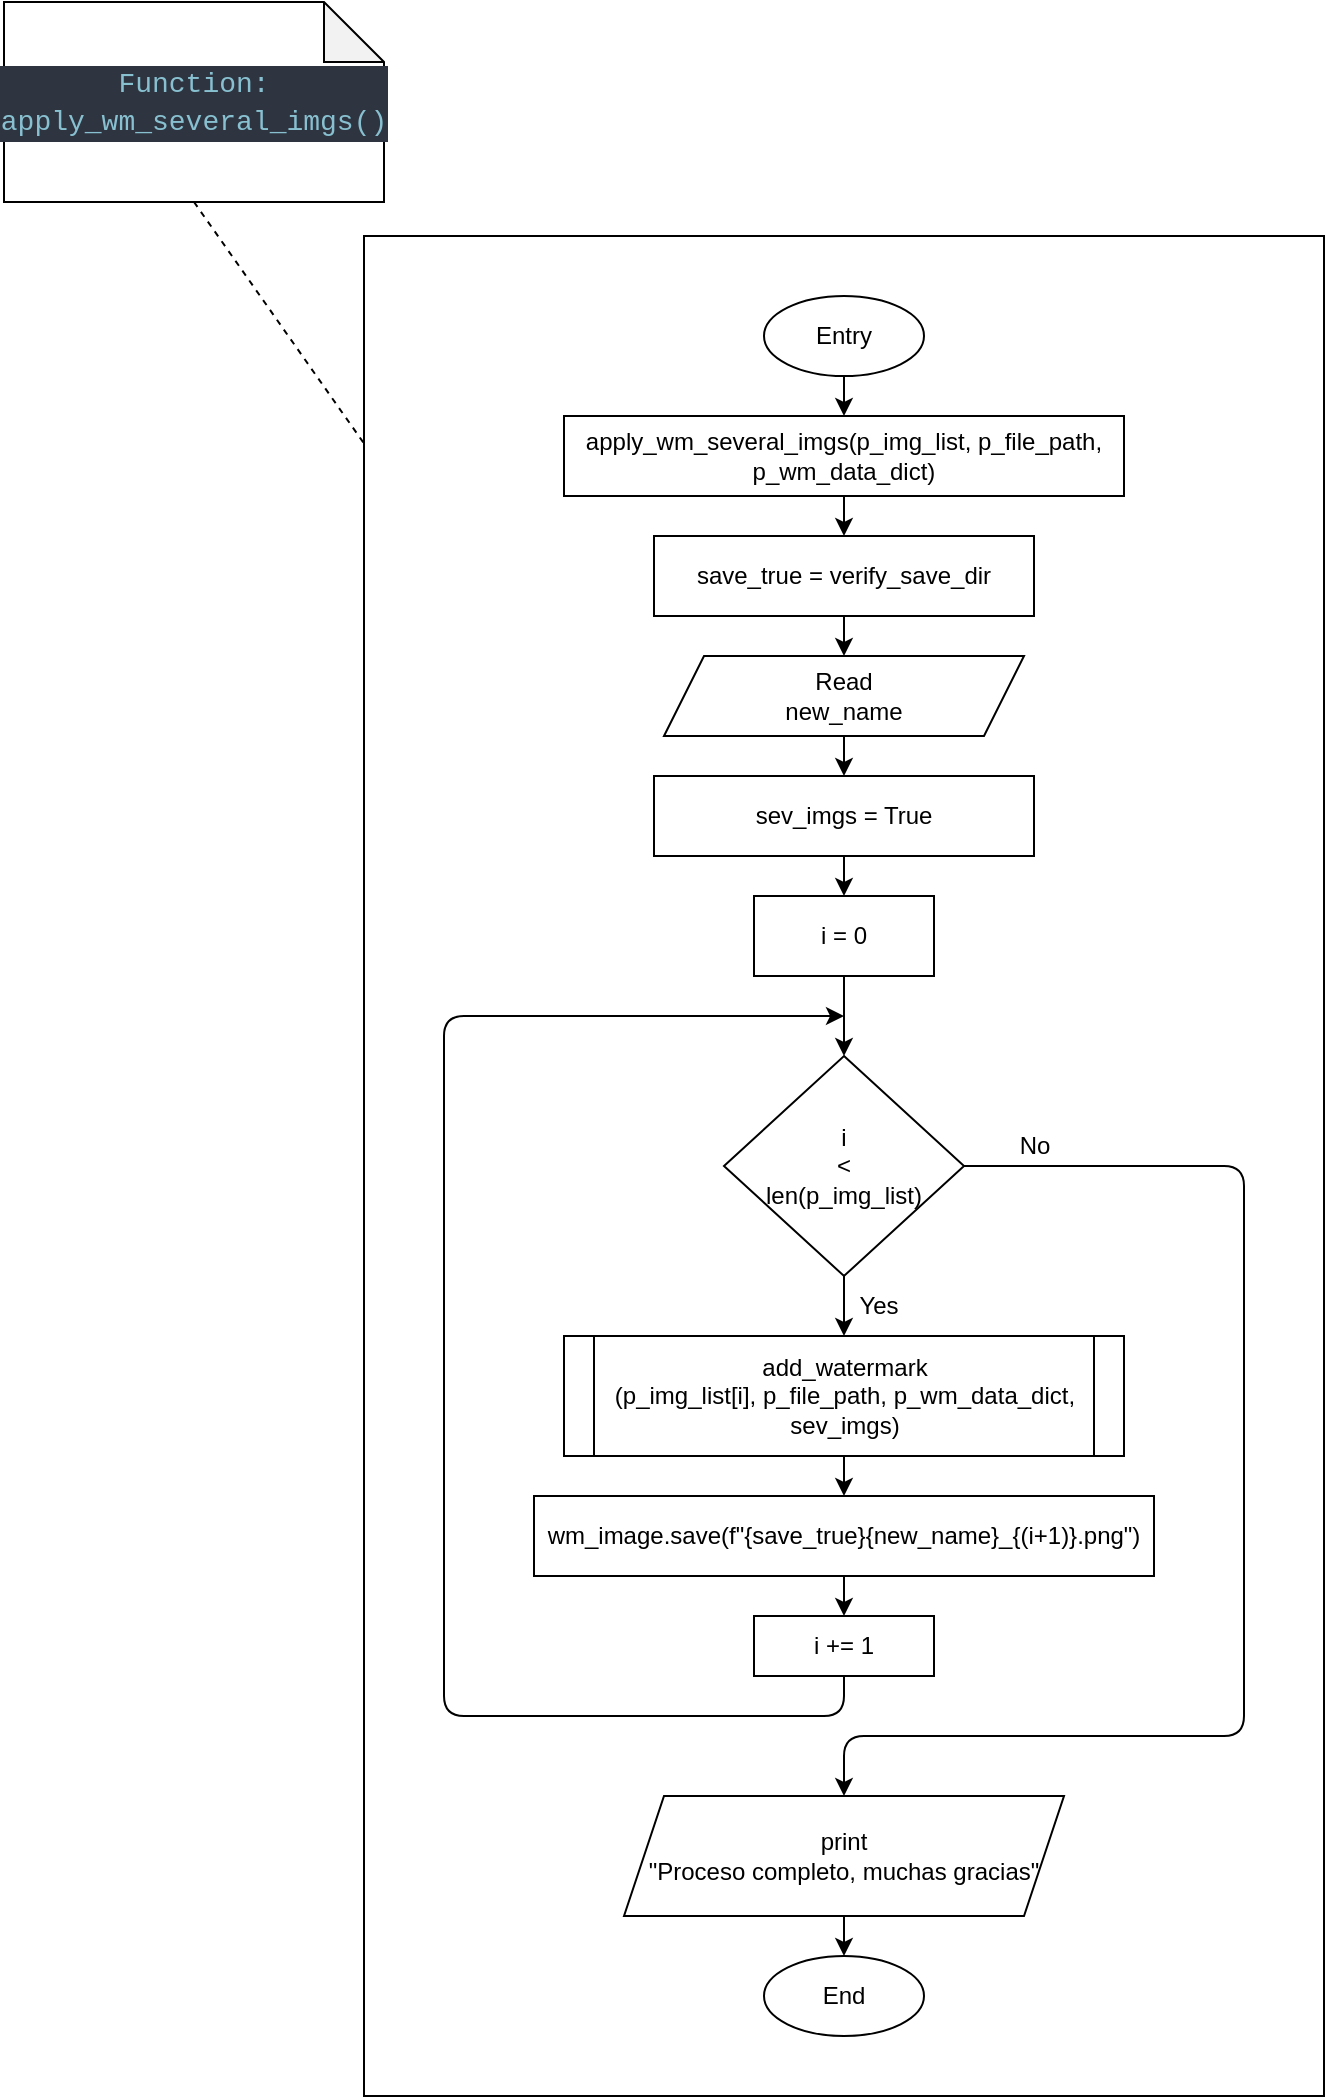 <mxfile>
    <diagram id="WetaVUU7L6tbD-uzikz-" name="Page-1">
        <mxGraphModel dx="817" dy="912" grid="1" gridSize="10" guides="1" tooltips="1" connect="1" arrows="1" fold="1" page="1" pageScale="1" pageWidth="850" pageHeight="1100" math="0" shadow="0">
            <root>
                <mxCell id="0"/>
                <mxCell id="1" parent="0"/>
                <mxCell id="48" value="&lt;div style=&quot;background-color: rgb(46, 52, 64); font-family: Consolas, &amp;quot;Courier New&amp;quot;, monospace; font-size: 14px; line-height: 19px;&quot;&gt;&lt;font color=&quot;#88c0d0&quot;&gt;Function:&lt;/font&gt;&lt;/div&gt;&lt;div style=&quot;color: rgb(216, 222, 233); background-color: rgb(46, 52, 64); font-family: Consolas, &amp;quot;Courier New&amp;quot;, monospace; font-size: 14px; line-height: 19px;&quot;&gt;&lt;span style=&quot;color: #88c0d0;&quot;&gt;apply_wm_several_imgs()&lt;/span&gt;&lt;/div&gt;" style="shape=note;whiteSpace=wrap;html=1;backgroundOutline=1;darkOpacity=0.05;" vertex="1" parent="1">
                    <mxGeometry x="20" y="13" width="190" height="100" as="geometry"/>
                </mxCell>
                <mxCell id="71" value="" style="rounded=0;whiteSpace=wrap;html=1;" vertex="1" parent="1">
                    <mxGeometry x="200" y="130" width="480" height="930" as="geometry"/>
                </mxCell>
                <mxCell id="51" value="" style="endArrow=none;dashed=1;html=1;exitX=0.5;exitY=1;exitDx=0;exitDy=0;exitPerimeter=0;entryX=0.002;entryY=0.113;entryDx=0;entryDy=0;entryPerimeter=0;" edge="1" parent="1" source="48" target="71">
                    <mxGeometry width="50" height="50" relative="1" as="geometry">
                        <mxPoint x="260" y="410" as="sourcePoint"/>
                        <mxPoint x="240.4" y="287.2" as="targetPoint"/>
                    </mxGeometry>
                </mxCell>
                <mxCell id="4" value="" style="edgeStyle=none;html=1;" edge="1" parent="1" source="2" target="3">
                    <mxGeometry relative="1" as="geometry"/>
                </mxCell>
                <mxCell id="2" value="Entry" style="ellipse;whiteSpace=wrap;html=1;" vertex="1" parent="1">
                    <mxGeometry x="400" y="160" width="80" height="40" as="geometry"/>
                </mxCell>
                <mxCell id="53" value="" style="edgeStyle=none;html=1;entryX=0.5;entryY=0;entryDx=0;entryDy=0;" edge="1" parent="1" source="3" target="61">
                    <mxGeometry relative="1" as="geometry">
                        <mxPoint x="440" y="280" as="targetPoint"/>
                    </mxGeometry>
                </mxCell>
                <mxCell id="3" value="apply_wm_several_imgs(p_img_list, p_file_path, p_wm_data_dict)" style="whiteSpace=wrap;html=1;" vertex="1" parent="1">
                    <mxGeometry x="300" y="220" width="280" height="40" as="geometry"/>
                </mxCell>
                <mxCell id="39" value="" style="edgeStyle=none;html=1;" edge="1" parent="1" source="34" target="38">
                    <mxGeometry relative="1" as="geometry"/>
                </mxCell>
                <mxCell id="34" value="i = 0" style="whiteSpace=wrap;html=1;" vertex="1" parent="1">
                    <mxGeometry x="395" y="460" width="90" height="40" as="geometry"/>
                </mxCell>
                <mxCell id="41" value="" style="edgeStyle=none;html=1;" edge="1" parent="1" source="38" target="40">
                    <mxGeometry relative="1" as="geometry"/>
                </mxCell>
                <mxCell id="38" value="i &lt;br&gt;&amp;lt;&lt;br&gt;len(p_img_list)" style="rhombus;whiteSpace=wrap;html=1;" vertex="1" parent="1">
                    <mxGeometry x="380" y="540" width="120" height="110" as="geometry"/>
                </mxCell>
                <mxCell id="47" style="edgeStyle=none;html=1;exitX=0.5;exitY=1;exitDx=0;exitDy=0;" edge="1" parent="1" source="69">
                    <mxGeometry relative="1" as="geometry">
                        <mxPoint x="440" y="520" as="targetPoint"/>
                        <mxPoint x="440" y="850" as="sourcePoint"/>
                        <Array as="points">
                            <mxPoint x="440" y="870"/>
                            <mxPoint x="240" y="870"/>
                            <mxPoint x="240" y="520"/>
                        </Array>
                    </mxGeometry>
                </mxCell>
                <mxCell id="68" value="" style="edgeStyle=none;html=1;" edge="1" parent="1" source="40" target="67">
                    <mxGeometry relative="1" as="geometry"/>
                </mxCell>
                <mxCell id="40" value="add_watermark &lt;br&gt;(p_img_list[i], p_file_path, p_wm_data_dict, sev_imgs)" style="shape=process;whiteSpace=wrap;html=1;backgroundOutline=1;size=0.052;" vertex="1" parent="1">
                    <mxGeometry x="300" y="680" width="280" height="60" as="geometry"/>
                </mxCell>
                <mxCell id="42" value="Yes" style="text;html=1;align=center;verticalAlign=middle;resizable=0;points=[];autosize=1;strokeColor=none;fillColor=none;" vertex="1" parent="1">
                    <mxGeometry x="437" y="650" width="40" height="30" as="geometry"/>
                </mxCell>
                <mxCell id="44" value="" style="endArrow=classic;html=1;fontSize=14;exitX=1;exitY=0.5;exitDx=0;exitDy=0;entryX=0.5;entryY=0;entryDx=0;entryDy=0;" edge="1" parent="1" target="45" source="38">
                    <mxGeometry width="50" height="50" relative="1" as="geometry">
                        <mxPoint x="520" y="600" as="sourcePoint"/>
                        <mxPoint x="355" y="605.5" as="targetPoint"/>
                        <Array as="points">
                            <mxPoint x="640" y="595"/>
                            <mxPoint x="640" y="880"/>
                            <mxPoint x="440" y="880"/>
                        </Array>
                    </mxGeometry>
                </mxCell>
                <mxCell id="58" value="" style="edgeStyle=none;html=1;" edge="1" parent="1" source="45" target="57">
                    <mxGeometry relative="1" as="geometry"/>
                </mxCell>
                <mxCell id="45" value="print &lt;br&gt;&quot;Proceso completo, muchas gracias&quot;" style="shape=parallelogram;perimeter=parallelogramPerimeter;whiteSpace=wrap;html=1;fixedSize=1;" vertex="1" parent="1">
                    <mxGeometry x="330" y="910" width="220" height="60" as="geometry"/>
                </mxCell>
                <mxCell id="46" value="No" style="text;html=1;align=center;verticalAlign=middle;resizable=0;points=[];autosize=1;strokeColor=none;fillColor=none;" vertex="1" parent="1">
                    <mxGeometry x="515" y="570" width="40" height="30" as="geometry"/>
                </mxCell>
                <mxCell id="55" value="" style="edgeStyle=none;html=1;entryX=0.5;entryY=0;entryDx=0;entryDy=0;exitX=0.5;exitY=1;exitDx=0;exitDy=0;" edge="1" parent="1" source="62" target="34">
                    <mxGeometry relative="1" as="geometry">
                        <mxPoint x="440" y="470" as="sourcePoint"/>
                    </mxGeometry>
                </mxCell>
                <mxCell id="57" value="End" style="ellipse;whiteSpace=wrap;html=1;" vertex="1" parent="1">
                    <mxGeometry x="400" y="990" width="80" height="40" as="geometry"/>
                </mxCell>
                <mxCell id="65" value="" style="edgeStyle=none;html=1;" edge="1" parent="1" source="61" target="64">
                    <mxGeometry relative="1" as="geometry"/>
                </mxCell>
                <mxCell id="61" value="save_true = verify_save_dir" style="rounded=0;whiteSpace=wrap;html=1;" vertex="1" parent="1">
                    <mxGeometry x="345" y="280" width="190" height="40" as="geometry"/>
                </mxCell>
                <mxCell id="62" value="sev_imgs = True" style="rounded=0;whiteSpace=wrap;html=1;" vertex="1" parent="1">
                    <mxGeometry x="345" y="400" width="190" height="40" as="geometry"/>
                </mxCell>
                <mxCell id="66" value="" style="edgeStyle=none;html=1;" edge="1" parent="1" source="64" target="62">
                    <mxGeometry relative="1" as="geometry"/>
                </mxCell>
                <mxCell id="64" value="Read &lt;br&gt;new_name" style="shape=parallelogram;perimeter=parallelogramPerimeter;whiteSpace=wrap;html=1;fixedSize=1;" vertex="1" parent="1">
                    <mxGeometry x="350" y="340" width="180" height="40" as="geometry"/>
                </mxCell>
                <mxCell id="70" value="" style="edgeStyle=none;html=1;" edge="1" parent="1" source="67" target="69">
                    <mxGeometry relative="1" as="geometry"/>
                </mxCell>
                <mxCell id="67" value="wm_image.save(f&quot;{save_true}{new_name}_{(i+1)}.png&quot;)" style="rounded=0;whiteSpace=wrap;html=1;" vertex="1" parent="1">
                    <mxGeometry x="285" y="760" width="310" height="40" as="geometry"/>
                </mxCell>
                <mxCell id="69" value="i += 1" style="whiteSpace=wrap;html=1;" vertex="1" parent="1">
                    <mxGeometry x="395" y="820" width="90" height="30" as="geometry"/>
                </mxCell>
            </root>
        </mxGraphModel>
    </diagram>
</mxfile>